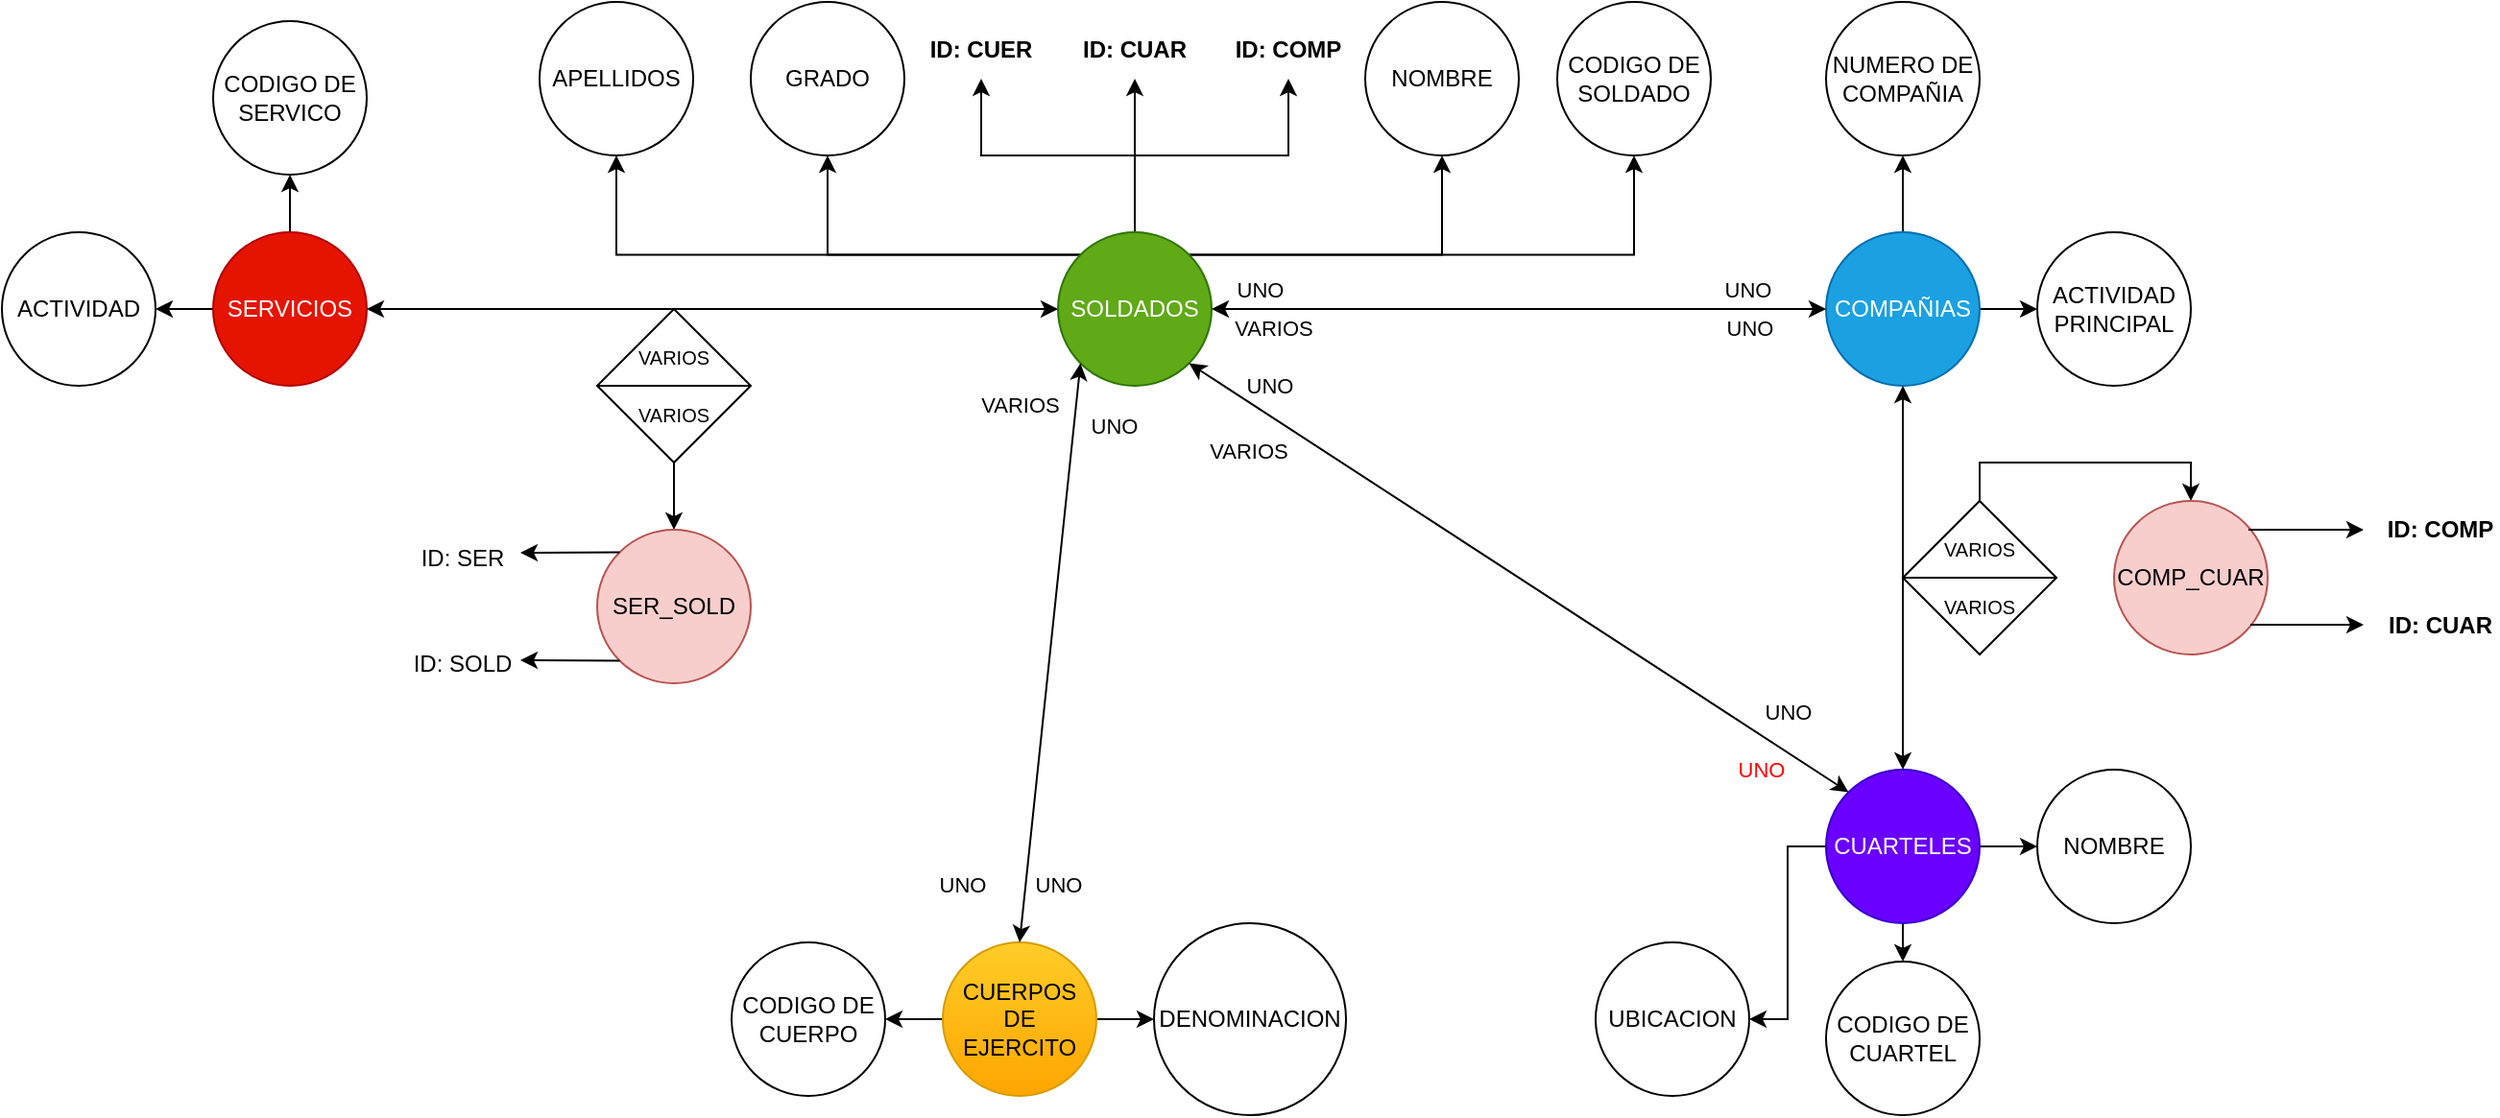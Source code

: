<mxfile version="26.2.14">
  <diagram name="Página-1" id="qnDG3ExkqAhVJK6OL_K3">
    <mxGraphModel dx="2253" dy="1946" grid="1" gridSize="10" guides="1" tooltips="1" connect="1" arrows="1" fold="1" page="1" pageScale="1" pageWidth="827" pageHeight="1169" math="0" shadow="0">
      <root>
        <mxCell id="0" />
        <mxCell id="1" parent="0" />
        <mxCell id="hmDaHxg9jJgVDYujbB5x-43" style="edgeStyle=orthogonalEdgeStyle;rounded=0;orthogonalLoop=1;jettySize=auto;html=1;exitX=1;exitY=0;exitDx=0;exitDy=0;entryX=0.5;entryY=1;entryDx=0;entryDy=0;" edge="1" parent="1" source="hmDaHxg9jJgVDYujbB5x-1" target="hmDaHxg9jJgVDYujbB5x-2">
          <mxGeometry relative="1" as="geometry">
            <mxPoint x="290" y="90" as="targetPoint" />
          </mxGeometry>
        </mxCell>
        <mxCell id="hmDaHxg9jJgVDYujbB5x-61" style="edgeStyle=orthogonalEdgeStyle;rounded=0;orthogonalLoop=1;jettySize=auto;html=1;exitX=1;exitY=0;exitDx=0;exitDy=0;entryX=0.5;entryY=1;entryDx=0;entryDy=0;" edge="1" parent="1" source="hmDaHxg9jJgVDYujbB5x-1" target="hmDaHxg9jJgVDYujbB5x-4">
          <mxGeometry relative="1" as="geometry" />
        </mxCell>
        <mxCell id="hmDaHxg9jJgVDYujbB5x-113" style="edgeStyle=orthogonalEdgeStyle;rounded=0;orthogonalLoop=1;jettySize=auto;html=1;exitX=0;exitY=0;exitDx=0;exitDy=0;entryX=1;entryY=0.5;entryDx=0;entryDy=0;" edge="1" parent="1" source="hmDaHxg9jJgVDYujbB5x-1" target="hmDaHxg9jJgVDYujbB5x-7">
          <mxGeometry relative="1" as="geometry" />
        </mxCell>
        <mxCell id="hmDaHxg9jJgVDYujbB5x-156" value="" style="edgeStyle=orthogonalEdgeStyle;rounded=0;orthogonalLoop=1;jettySize=auto;html=1;" edge="1" parent="1" source="hmDaHxg9jJgVDYujbB5x-1" target="hmDaHxg9jJgVDYujbB5x-155">
          <mxGeometry relative="1" as="geometry" />
        </mxCell>
        <mxCell id="hmDaHxg9jJgVDYujbB5x-157" style="edgeStyle=orthogonalEdgeStyle;rounded=0;orthogonalLoop=1;jettySize=auto;html=1;exitX=0;exitY=0;exitDx=0;exitDy=0;entryX=0.5;entryY=1;entryDx=0;entryDy=0;" edge="1" parent="1" source="hmDaHxg9jJgVDYujbB5x-1" target="hmDaHxg9jJgVDYujbB5x-6">
          <mxGeometry relative="1" as="geometry" />
        </mxCell>
        <mxCell id="hmDaHxg9jJgVDYujbB5x-160" style="edgeStyle=orthogonalEdgeStyle;rounded=0;orthogonalLoop=1;jettySize=auto;html=1;exitX=0.5;exitY=0;exitDx=0;exitDy=0;entryX=0.5;entryY=1;entryDx=0;entryDy=0;" edge="1" parent="1" source="hmDaHxg9jJgVDYujbB5x-1" target="hmDaHxg9jJgVDYujbB5x-158">
          <mxGeometry relative="1" as="geometry" />
        </mxCell>
        <mxCell id="hmDaHxg9jJgVDYujbB5x-161" style="edgeStyle=orthogonalEdgeStyle;rounded=0;orthogonalLoop=1;jettySize=auto;html=1;exitX=0.5;exitY=0;exitDx=0;exitDy=0;entryX=0.5;entryY=1;entryDx=0;entryDy=0;" edge="1" parent="1" source="hmDaHxg9jJgVDYujbB5x-1" target="hmDaHxg9jJgVDYujbB5x-159">
          <mxGeometry relative="1" as="geometry" />
        </mxCell>
        <mxCell id="hmDaHxg9jJgVDYujbB5x-1" value="SOLDADOS" style="ellipse;whiteSpace=wrap;html=1;aspect=fixed;fillColor=#60a917;fontColor=#ffffff;strokeColor=#2D7600;" vertex="1" parent="1">
          <mxGeometry x="120" y="110" width="80" height="80" as="geometry" />
        </mxCell>
        <mxCell id="hmDaHxg9jJgVDYujbB5x-2" value="CODIGO DE SOLDADO" style="ellipse;whiteSpace=wrap;html=1;aspect=fixed;" vertex="1" parent="1">
          <mxGeometry x="380" y="-10" width="80" height="80" as="geometry" />
        </mxCell>
        <mxCell id="hmDaHxg9jJgVDYujbB5x-4" value="NOMBRE" style="ellipse;whiteSpace=wrap;html=1;aspect=fixed;" vertex="1" parent="1">
          <mxGeometry x="280" y="-10" width="80" height="80" as="geometry" />
        </mxCell>
        <mxCell id="hmDaHxg9jJgVDYujbB5x-6" value="GRADO" style="ellipse;whiteSpace=wrap;html=1;aspect=fixed;" vertex="1" parent="1">
          <mxGeometry x="-40" y="-10" width="80" height="80" as="geometry" />
        </mxCell>
        <mxCell id="hmDaHxg9jJgVDYujbB5x-7" value="APELLIDOS" style="ellipse;whiteSpace=wrap;html=1;aspect=fixed;direction=south;" vertex="1" parent="1">
          <mxGeometry x="-150" y="-10" width="80" height="80" as="geometry" />
        </mxCell>
        <mxCell id="hmDaHxg9jJgVDYujbB5x-19" style="edgeStyle=orthogonalEdgeStyle;rounded=0;orthogonalLoop=1;jettySize=auto;html=1;exitX=1;exitY=0.5;exitDx=0;exitDy=0;entryX=0;entryY=0.5;entryDx=0;entryDy=0;" edge="1" parent="1" source="hmDaHxg9jJgVDYujbB5x-11" target="hmDaHxg9jJgVDYujbB5x-13">
          <mxGeometry relative="1" as="geometry" />
        </mxCell>
        <mxCell id="hmDaHxg9jJgVDYujbB5x-36" style="edgeStyle=orthogonalEdgeStyle;rounded=0;orthogonalLoop=1;jettySize=auto;html=1;exitX=0;exitY=0.5;exitDx=0;exitDy=0;entryX=1;entryY=0.5;entryDx=0;entryDy=0;" edge="1" parent="1" source="hmDaHxg9jJgVDYujbB5x-11" target="hmDaHxg9jJgVDYujbB5x-14">
          <mxGeometry relative="1" as="geometry" />
        </mxCell>
        <mxCell id="hmDaHxg9jJgVDYujbB5x-51" style="edgeStyle=orthogonalEdgeStyle;rounded=0;orthogonalLoop=1;jettySize=auto;html=1;exitX=0.5;exitY=1;exitDx=0;exitDy=0;entryX=0.5;entryY=0;entryDx=0;entryDy=0;" edge="1" parent="1" source="hmDaHxg9jJgVDYujbB5x-11" target="hmDaHxg9jJgVDYujbB5x-15">
          <mxGeometry relative="1" as="geometry" />
        </mxCell>
        <mxCell id="hmDaHxg9jJgVDYujbB5x-11" value="CUARTELES" style="ellipse;whiteSpace=wrap;html=1;aspect=fixed;fillColor=#6a00ff;fontColor=#ffffff;strokeColor=#3700CC;" vertex="1" parent="1">
          <mxGeometry x="520" y="390" width="80" height="80" as="geometry" />
        </mxCell>
        <mxCell id="hmDaHxg9jJgVDYujbB5x-13" value="NOMBRE" style="ellipse;whiteSpace=wrap;html=1;aspect=fixed;" vertex="1" parent="1">
          <mxGeometry x="630" y="390" width="80" height="80" as="geometry" />
        </mxCell>
        <mxCell id="hmDaHxg9jJgVDYujbB5x-14" value="UBICACION" style="ellipse;whiteSpace=wrap;html=1;aspect=fixed;" vertex="1" parent="1">
          <mxGeometry x="400" y="480" width="80" height="80" as="geometry" />
        </mxCell>
        <mxCell id="hmDaHxg9jJgVDYujbB5x-15" value="CODIGO DE CUARTEL" style="ellipse;whiteSpace=wrap;html=1;aspect=fixed;" vertex="1" parent="1">
          <mxGeometry x="520" y="490" width="80" height="80" as="geometry" />
        </mxCell>
        <mxCell id="hmDaHxg9jJgVDYujbB5x-26" style="edgeStyle=orthogonalEdgeStyle;rounded=0;orthogonalLoop=1;jettySize=auto;html=1;exitX=0;exitY=0.5;exitDx=0;exitDy=0;entryX=1;entryY=0.5;entryDx=0;entryDy=0;" edge="1" parent="1" source="hmDaHxg9jJgVDYujbB5x-20" target="hmDaHxg9jJgVDYujbB5x-23">
          <mxGeometry relative="1" as="geometry" />
        </mxCell>
        <mxCell id="hmDaHxg9jJgVDYujbB5x-27" style="edgeStyle=orthogonalEdgeStyle;rounded=0;orthogonalLoop=1;jettySize=auto;html=1;exitX=1;exitY=0.5;exitDx=0;exitDy=0;entryX=0;entryY=0.5;entryDx=0;entryDy=0;" edge="1" parent="1" source="hmDaHxg9jJgVDYujbB5x-20" target="hmDaHxg9jJgVDYujbB5x-21">
          <mxGeometry relative="1" as="geometry" />
        </mxCell>
        <mxCell id="hmDaHxg9jJgVDYujbB5x-20" value="CUERPOS DE EJERCITO" style="ellipse;whiteSpace=wrap;html=1;aspect=fixed;fillColor=#ffcd28;strokeColor=#d79b00;gradientColor=#ffa500;" vertex="1" parent="1">
          <mxGeometry x="60" y="480" width="80" height="80" as="geometry" />
        </mxCell>
        <mxCell id="hmDaHxg9jJgVDYujbB5x-21" value="DENOMINACION" style="ellipse;whiteSpace=wrap;html=1;aspect=fixed;" vertex="1" parent="1">
          <mxGeometry x="170" y="470" width="100" height="100" as="geometry" />
        </mxCell>
        <mxCell id="hmDaHxg9jJgVDYujbB5x-23" value="CODIGO DE CUERPO" style="ellipse;whiteSpace=wrap;html=1;aspect=fixed;" vertex="1" parent="1">
          <mxGeometry x="-50" y="480" width="80" height="80" as="geometry" />
        </mxCell>
        <mxCell id="hmDaHxg9jJgVDYujbB5x-31" style="edgeStyle=orthogonalEdgeStyle;rounded=0;orthogonalLoop=1;jettySize=auto;html=1;exitX=0.5;exitY=0;exitDx=0;exitDy=0;entryX=0.5;entryY=1;entryDx=0;entryDy=0;" edge="1" parent="1" source="hmDaHxg9jJgVDYujbB5x-28" target="hmDaHxg9jJgVDYujbB5x-29">
          <mxGeometry relative="1" as="geometry" />
        </mxCell>
        <mxCell id="hmDaHxg9jJgVDYujbB5x-32" style="edgeStyle=orthogonalEdgeStyle;rounded=0;orthogonalLoop=1;jettySize=auto;html=1;exitX=1;exitY=0.5;exitDx=0;exitDy=0;entryX=0;entryY=0.5;entryDx=0;entryDy=0;" edge="1" parent="1" source="hmDaHxg9jJgVDYujbB5x-28" target="hmDaHxg9jJgVDYujbB5x-30">
          <mxGeometry relative="1" as="geometry" />
        </mxCell>
        <mxCell id="hmDaHxg9jJgVDYujbB5x-28" value="COMPAÑIAS" style="ellipse;whiteSpace=wrap;html=1;aspect=fixed;fillColor=#1ba1e2;fontColor=#ffffff;strokeColor=#006EAF;" vertex="1" parent="1">
          <mxGeometry x="520" y="110" width="80" height="80" as="geometry" />
        </mxCell>
        <mxCell id="hmDaHxg9jJgVDYujbB5x-29" value="NUMERO DE COMPAÑIA" style="ellipse;whiteSpace=wrap;html=1;aspect=fixed;" vertex="1" parent="1">
          <mxGeometry x="520" y="-10" width="80" height="80" as="geometry" />
        </mxCell>
        <mxCell id="hmDaHxg9jJgVDYujbB5x-30" value="ACTIVIDAD PRINCIPAL" style="ellipse;whiteSpace=wrap;html=1;aspect=fixed;" vertex="1" parent="1">
          <mxGeometry x="630" y="110" width="80" height="80" as="geometry" />
        </mxCell>
        <mxCell id="hmDaHxg9jJgVDYujbB5x-33" value="CODIGO DE SERVICO" style="ellipse;whiteSpace=wrap;html=1;aspect=fixed;" vertex="1" parent="1">
          <mxGeometry x="-320" width="80" height="80" as="geometry" />
        </mxCell>
        <mxCell id="hmDaHxg9jJgVDYujbB5x-34" value="ACTIVIDAD" style="ellipse;whiteSpace=wrap;html=1;aspect=fixed;" vertex="1" parent="1">
          <mxGeometry x="-430" y="110" width="80" height="80" as="geometry" />
        </mxCell>
        <mxCell id="hmDaHxg9jJgVDYujbB5x-37" style="edgeStyle=orthogonalEdgeStyle;rounded=0;orthogonalLoop=1;jettySize=auto;html=1;exitX=0.5;exitY=0;exitDx=0;exitDy=0;" edge="1" parent="1" source="hmDaHxg9jJgVDYujbB5x-35" target="hmDaHxg9jJgVDYujbB5x-33">
          <mxGeometry relative="1" as="geometry" />
        </mxCell>
        <mxCell id="hmDaHxg9jJgVDYujbB5x-38" style="edgeStyle=orthogonalEdgeStyle;rounded=0;orthogonalLoop=1;jettySize=auto;html=1;exitX=0;exitY=0.5;exitDx=0;exitDy=0;entryX=1;entryY=0.5;entryDx=0;entryDy=0;" edge="1" parent="1" source="hmDaHxg9jJgVDYujbB5x-35" target="hmDaHxg9jJgVDYujbB5x-34">
          <mxGeometry relative="1" as="geometry" />
        </mxCell>
        <mxCell id="hmDaHxg9jJgVDYujbB5x-35" value="SERVICIOS" style="ellipse;whiteSpace=wrap;html=1;aspect=fixed;fillColor=#e51400;fontColor=#ffffff;strokeColor=#B20000;" vertex="1" parent="1">
          <mxGeometry x="-320" y="110" width="80" height="80" as="geometry" />
        </mxCell>
        <mxCell id="hmDaHxg9jJgVDYujbB5x-48" value="" style="endArrow=classic;startArrow=classic;html=1;rounded=0;entryX=1;entryY=0.5;entryDx=0;entryDy=0;exitX=0;exitY=0.5;exitDx=0;exitDy=0;" edge="1" parent="1" source="hmDaHxg9jJgVDYujbB5x-28" target="hmDaHxg9jJgVDYujbB5x-1">
          <mxGeometry width="50" height="50" relative="1" as="geometry">
            <mxPoint x="360" y="310" as="sourcePoint" />
            <mxPoint x="360" y="110" as="targetPoint" />
          </mxGeometry>
        </mxCell>
        <mxCell id="hmDaHxg9jJgVDYujbB5x-135" value="&lt;font style=&quot;color: light-dark(rgb(0, 0, 0), rgb(255, 0, 0));&quot;&gt;UNO&lt;/font&gt;" style="edgeLabel;html=1;align=center;verticalAlign=middle;resizable=0;points=[];" vertex="1" connectable="0" parent="hmDaHxg9jJgVDYujbB5x-48">
          <mxGeometry x="0.844" y="-1" relative="1" as="geometry">
            <mxPoint y="-9" as="offset" />
          </mxGeometry>
        </mxCell>
        <mxCell id="hmDaHxg9jJgVDYujbB5x-137" value="&lt;font style=&quot;color: light-dark(rgb(0, 0, 0), rgb(255, 0, 0));&quot;&gt;UNO&lt;/font&gt;" style="edgeLabel;html=1;align=center;verticalAlign=middle;resizable=0;points=[];" vertex="1" connectable="0" parent="hmDaHxg9jJgVDYujbB5x-48">
          <mxGeometry x="-0.744" relative="1" as="geometry">
            <mxPoint y="-10" as="offset" />
          </mxGeometry>
        </mxCell>
        <mxCell id="hmDaHxg9jJgVDYujbB5x-52" value="" style="endArrow=classic;startArrow=classic;html=1;rounded=0;entryX=0.5;entryY=0;entryDx=0;entryDy=0;exitX=0.5;exitY=1;exitDx=0;exitDy=0;" edge="1" parent="1" source="hmDaHxg9jJgVDYujbB5x-28" target="hmDaHxg9jJgVDYujbB5x-11">
          <mxGeometry width="50" height="50" relative="1" as="geometry">
            <mxPoint x="600" y="250" as="sourcePoint" />
            <mxPoint x="280" y="250" as="targetPoint" />
          </mxGeometry>
        </mxCell>
        <mxCell id="hmDaHxg9jJgVDYujbB5x-58" value="" style="endArrow=classic;startArrow=classic;html=1;rounded=0;entryX=1;entryY=1;entryDx=0;entryDy=0;exitX=0;exitY=0;exitDx=0;exitDy=0;" edge="1" parent="1" source="hmDaHxg9jJgVDYujbB5x-11" target="hmDaHxg9jJgVDYujbB5x-1">
          <mxGeometry width="50" height="50" relative="1" as="geometry">
            <mxPoint x="510" y="280" as="sourcePoint" />
            <mxPoint x="190" y="280" as="targetPoint" />
          </mxGeometry>
        </mxCell>
        <mxCell id="hmDaHxg9jJgVDYujbB5x-138" value="&lt;font style=&quot;color: light-dark(rgb(0, 0, 0), rgb(255, 0, 0));&quot;&gt;UNO&lt;/font&gt;" style="edgeLabel;html=1;align=center;verticalAlign=middle;resizable=0;points=[];" vertex="1" connectable="0" parent="hmDaHxg9jJgVDYujbB5x-58">
          <mxGeometry x="0.823" y="1" relative="1" as="geometry">
            <mxPoint x="12" y="-9" as="offset" />
          </mxGeometry>
        </mxCell>
        <mxCell id="hmDaHxg9jJgVDYujbB5x-139" value="&lt;font style=&quot;color: light-dark(rgb(0, 0, 0), rgb(255, 0, 0));&quot;&gt;&lt;font style=&quot;&quot;&gt;UN&lt;/font&gt;&lt;font&gt;O&lt;/font&gt;&lt;/font&gt;" style="edgeLabel;html=1;align=center;verticalAlign=middle;resizable=0;points=[];" vertex="1" connectable="0" parent="hmDaHxg9jJgVDYujbB5x-58">
          <mxGeometry x="-0.82" y="2" relative="1" as="geometry">
            <mxPoint y="-23" as="offset" />
          </mxGeometry>
        </mxCell>
        <mxCell id="hmDaHxg9jJgVDYujbB5x-62" value="" style="endArrow=classic;startArrow=classic;html=1;rounded=0;entryX=1;entryY=0.5;entryDx=0;entryDy=0;exitX=0;exitY=0.5;exitDx=0;exitDy=0;" edge="1" parent="1" source="hmDaHxg9jJgVDYujbB5x-1" target="hmDaHxg9jJgVDYujbB5x-35">
          <mxGeometry width="50" height="50" relative="1" as="geometry">
            <mxPoint x="50" y="189" as="sourcePoint" />
            <mxPoint x="-270" y="189" as="targetPoint" />
          </mxGeometry>
        </mxCell>
        <mxCell id="hmDaHxg9jJgVDYujbB5x-83" value="" style="endArrow=classic;startArrow=classic;html=1;rounded=0;entryX=0;entryY=1;entryDx=0;entryDy=0;exitX=0.5;exitY=0;exitDx=0;exitDy=0;" edge="1" parent="1" source="hmDaHxg9jJgVDYujbB5x-20" target="hmDaHxg9jJgVDYujbB5x-1">
          <mxGeometry width="50" height="50" relative="1" as="geometry">
            <mxPoint x="130" y="340" as="sourcePoint" />
            <mxPoint x="180" y="290" as="targetPoint" />
          </mxGeometry>
        </mxCell>
        <mxCell id="hmDaHxg9jJgVDYujbB5x-140" value="&lt;font style=&quot;color: light-dark(rgb(0, 0, 0), rgb(255, 0, 0));&quot;&gt;UNO&lt;/font&gt;" style="edgeLabel;html=1;align=center;verticalAlign=middle;resizable=0;points=[];" vertex="1" connectable="0" parent="hmDaHxg9jJgVDYujbB5x-83">
          <mxGeometry x="0.82" y="1" relative="1" as="geometry">
            <mxPoint x="21" y="5" as="offset" />
          </mxGeometry>
        </mxCell>
        <mxCell id="hmDaHxg9jJgVDYujbB5x-141" value="&lt;font style=&quot;color: light-dark(rgb(0, 0, 0), rgb(255, 0, 0));&quot;&gt;VARIOS&lt;/font&gt;" style="edgeLabel;html=1;align=center;verticalAlign=middle;resizable=0;points=[];" vertex="1" connectable="0" parent="hmDaHxg9jJgVDYujbB5x-83">
          <mxGeometry x="-0.82" relative="1" as="geometry">
            <mxPoint x="-3" y="-253" as="offset" />
          </mxGeometry>
        </mxCell>
        <mxCell id="hmDaHxg9jJgVDYujbB5x-122" style="edgeStyle=orthogonalEdgeStyle;rounded=0;orthogonalLoop=1;jettySize=auto;html=1;exitX=0.5;exitY=0;exitDx=0;exitDy=0;entryX=0.5;entryY=0;entryDx=0;entryDy=0;" edge="1" parent="1" source="hmDaHxg9jJgVDYujbB5x-99" target="hmDaHxg9jJgVDYujbB5x-121">
          <mxGeometry relative="1" as="geometry" />
        </mxCell>
        <mxCell id="hmDaHxg9jJgVDYujbB5x-99" value="" style="rhombus;whiteSpace=wrap;html=1;" vertex="1" parent="1">
          <mxGeometry x="560" y="250" width="80" height="80" as="geometry" />
        </mxCell>
        <mxCell id="hmDaHxg9jJgVDYujbB5x-100" value="" style="endArrow=none;html=1;rounded=0;entryX=1;entryY=0.5;entryDx=0;entryDy=0;exitX=0;exitY=0.5;exitDx=0;exitDy=0;entryPerimeter=0;" edge="1" parent="1" source="hmDaHxg9jJgVDYujbB5x-99" target="hmDaHxg9jJgVDYujbB5x-99">
          <mxGeometry width="50" height="50" relative="1" as="geometry">
            <mxPoint x="639" y="440" as="sourcePoint" />
            <mxPoint x="639" y="360" as="targetPoint" />
          </mxGeometry>
        </mxCell>
        <mxCell id="hmDaHxg9jJgVDYujbB5x-101" value="&lt;font style=&quot;color: light-dark(rgb(0, 0, 0), rgb(255, 0, 0)); font-size: 10px;&quot;&gt;VARIOS&lt;/font&gt;" style="text;html=1;align=center;verticalAlign=middle;whiteSpace=wrap;rounded=0;" vertex="1" parent="1">
          <mxGeometry x="570" y="260" width="60" height="30" as="geometry" />
        </mxCell>
        <mxCell id="hmDaHxg9jJgVDYujbB5x-102" value="&lt;font style=&quot;color: light-dark(rgb(0, 0, 0), rgb(255, 0, 0)); font-size: 10px;&quot;&gt;VARIOS&lt;/font&gt;" style="text;html=1;align=center;verticalAlign=middle;whiteSpace=wrap;rounded=0;" vertex="1" parent="1">
          <mxGeometry x="570" y="290" width="60" height="30" as="geometry" />
        </mxCell>
        <mxCell id="hmDaHxg9jJgVDYujbB5x-109" style="edgeStyle=orthogonalEdgeStyle;rounded=0;orthogonalLoop=1;jettySize=auto;html=1;exitX=0.5;exitY=1;exitDx=0;exitDy=0;entryX=0.5;entryY=0;entryDx=0;entryDy=0;" edge="1" parent="1" source="hmDaHxg9jJgVDYujbB5x-103" target="hmDaHxg9jJgVDYujbB5x-108">
          <mxGeometry relative="1" as="geometry" />
        </mxCell>
        <mxCell id="hmDaHxg9jJgVDYujbB5x-103" value="" style="rhombus;whiteSpace=wrap;html=1;" vertex="1" parent="1">
          <mxGeometry x="-120" y="150" width="80" height="80" as="geometry" />
        </mxCell>
        <mxCell id="hmDaHxg9jJgVDYujbB5x-104" value="" style="endArrow=none;html=1;rounded=0;entryX=1;entryY=0.5;entryDx=0;entryDy=0;exitX=0;exitY=0.5;exitDx=0;exitDy=0;entryPerimeter=0;" edge="1" parent="1" source="hmDaHxg9jJgVDYujbB5x-103" target="hmDaHxg9jJgVDYujbB5x-103">
          <mxGeometry width="50" height="50" relative="1" as="geometry">
            <mxPoint x="-41" y="340" as="sourcePoint" />
            <mxPoint x="-41" y="260" as="targetPoint" />
          </mxGeometry>
        </mxCell>
        <mxCell id="hmDaHxg9jJgVDYujbB5x-105" value="&lt;font style=&quot;color: light-dark(rgb(0, 0, 0), rgb(255, 0, 0)); font-size: 10px;&quot;&gt;VARIOS&lt;/font&gt;" style="text;html=1;align=center;verticalAlign=middle;whiteSpace=wrap;rounded=0;" vertex="1" parent="1">
          <mxGeometry x="-110" y="160" width="60" height="30" as="geometry" />
        </mxCell>
        <mxCell id="hmDaHxg9jJgVDYujbB5x-106" value="&lt;font style=&quot;color: light-dark(rgb(0, 0, 0), rgb(255, 0, 0)); font-size: 10px;&quot;&gt;VARIOS&lt;/font&gt;" style="text;html=1;align=center;verticalAlign=middle;whiteSpace=wrap;rounded=0;" vertex="1" parent="1">
          <mxGeometry x="-110" y="190" width="60" height="30" as="geometry" />
        </mxCell>
        <mxCell id="hmDaHxg9jJgVDYujbB5x-108" value="SER_SOLD" style="ellipse;whiteSpace=wrap;html=1;aspect=fixed;fillColor=#f8cecc;strokeColor=#b85450;" vertex="1" parent="1">
          <mxGeometry x="-120" y="265" width="80" height="80" as="geometry" />
        </mxCell>
        <mxCell id="hmDaHxg9jJgVDYujbB5x-121" value="COMP_CUAR" style="ellipse;whiteSpace=wrap;html=1;aspect=fixed;fillColor=#f8cecc;strokeColor=#b85450;" vertex="1" parent="1">
          <mxGeometry x="670" y="250" width="80" height="80" as="geometry" />
        </mxCell>
        <mxCell id="hmDaHxg9jJgVDYujbB5x-126" value="" style="endArrow=classic;html=1;rounded=0;exitX=0;exitY=0;exitDx=0;exitDy=0;" edge="1" parent="1" source="hmDaHxg9jJgVDYujbB5x-108">
          <mxGeometry width="50" height="50" relative="1" as="geometry">
            <mxPoint x="-200" y="310" as="sourcePoint" />
            <mxPoint x="-160" y="277" as="targetPoint" />
          </mxGeometry>
        </mxCell>
        <mxCell id="hmDaHxg9jJgVDYujbB5x-127" value="ID: SER" style="text;html=1;align=center;verticalAlign=middle;whiteSpace=wrap;rounded=0;" vertex="1" parent="1">
          <mxGeometry x="-220" y="265" width="60" height="30" as="geometry" />
        </mxCell>
        <mxCell id="hmDaHxg9jJgVDYujbB5x-129" value="" style="endArrow=classic;html=1;rounded=0;exitX=0;exitY=1;exitDx=0;exitDy=0;" edge="1" parent="1" source="hmDaHxg9jJgVDYujbB5x-108">
          <mxGeometry width="50" height="50" relative="1" as="geometry">
            <mxPoint x="-200" y="380" as="sourcePoint" />
            <mxPoint x="-160" y="333" as="targetPoint" />
          </mxGeometry>
        </mxCell>
        <mxCell id="hmDaHxg9jJgVDYujbB5x-130" value="ID: SOLD" style="text;html=1;align=center;verticalAlign=middle;whiteSpace=wrap;rounded=0;" vertex="1" parent="1">
          <mxGeometry x="-220" y="320" width="60" height="30" as="geometry" />
        </mxCell>
        <mxCell id="hmDaHxg9jJgVDYujbB5x-131" value="" style="endArrow=classic;html=1;rounded=0;" edge="1" parent="1">
          <mxGeometry width="50" height="50" relative="1" as="geometry">
            <mxPoint x="740" y="265" as="sourcePoint" />
            <mxPoint x="800" y="265" as="targetPoint" />
          </mxGeometry>
        </mxCell>
        <mxCell id="hmDaHxg9jJgVDYujbB5x-132" value="" style="endArrow=classic;html=1;rounded=0;exitX=0.888;exitY=0.775;exitDx=0;exitDy=0;exitPerimeter=0;" edge="1" parent="1">
          <mxGeometry width="50" height="50" relative="1" as="geometry">
            <mxPoint x="741.04" y="314.5" as="sourcePoint" />
            <mxPoint x="800" y="314.5" as="targetPoint" />
          </mxGeometry>
        </mxCell>
        <mxCell id="hmDaHxg9jJgVDYujbB5x-133" value="ID: COMP" style="text;html=1;align=center;verticalAlign=middle;whiteSpace=wrap;rounded=0;fontStyle=1" vertex="1" parent="1">
          <mxGeometry x="810" y="250" width="60" height="30" as="geometry" />
        </mxCell>
        <mxCell id="hmDaHxg9jJgVDYujbB5x-134" value="ID: CUAR" style="text;html=1;align=center;verticalAlign=middle;whiteSpace=wrap;rounded=0;fontStyle=1" vertex="1" parent="1">
          <mxGeometry x="810" y="300" width="60" height="30" as="geometry" />
        </mxCell>
        <mxCell id="hmDaHxg9jJgVDYujbB5x-143" value="&lt;font style=&quot;color: light-dark(rgb(0, 0, 0), rgb(255, 0, 0));&quot;&gt;UNO&lt;/font&gt;" style="edgeLabel;html=1;align=center;verticalAlign=middle;resizable=0;points=[];" vertex="1" connectable="0" parent="1">
          <mxGeometry x="480" y="160" as="geometry" />
        </mxCell>
        <mxCell id="hmDaHxg9jJgVDYujbB5x-146" value="&lt;font style=&quot;color: light-dark(rgb(0, 0, 0), rgb(255, 0, 0));&quot;&gt;VARIOS&lt;/font&gt;" style="edgeLabel;html=1;align=center;verticalAlign=middle;resizable=0;points=[];" vertex="1" connectable="0" parent="1">
          <mxGeometry x="240" y="160" as="geometry">
            <mxPoint x="-8" as="offset" />
          </mxGeometry>
        </mxCell>
        <mxCell id="hmDaHxg9jJgVDYujbB5x-147" value="&lt;font style=&quot;color: light-dark(rgb(0, 0, 0), rgb(255, 0, 0));&quot;&gt;VARIOS&lt;/font&gt;" style="edgeLabel;html=1;align=center;verticalAlign=middle;resizable=0;points=[];" vertex="1" connectable="0" parent="1">
          <mxGeometry x="229.996" y="219.999" as="geometry">
            <mxPoint x="-11" y="4" as="offset" />
          </mxGeometry>
        </mxCell>
        <mxCell id="hmDaHxg9jJgVDYujbB5x-148" value="&lt;font style=&quot;color: light-dark(rgb(255, 0, 0), rgb(255, 0, 0));&quot;&gt;UNO&lt;/font&gt;" style="edgeLabel;html=1;align=center;verticalAlign=middle;resizable=0;points=[];" vertex="1" connectable="0" parent="1">
          <mxGeometry x="510.001" y="390.005" as="geometry">
            <mxPoint x="-24" as="offset" />
          </mxGeometry>
        </mxCell>
        <mxCell id="hmDaHxg9jJgVDYujbB5x-153" value="&lt;font style=&quot;color: light-dark(rgb(0, 0, 0), rgb(255, 0, 0));&quot;&gt;UNO&lt;/font&gt;" style="edgeLabel;html=1;align=center;verticalAlign=middle;resizable=0;points=[];" vertex="1" connectable="0" parent="1">
          <mxGeometry x="120" y="450" as="geometry" />
        </mxCell>
        <mxCell id="hmDaHxg9jJgVDYujbB5x-154" value="&lt;font style=&quot;color: light-dark(rgb(0, 0, 0), rgb(255, 0, 0));&quot;&gt;UNO&lt;/font&gt;" style="edgeLabel;html=1;align=center;verticalAlign=middle;resizable=0;points=[];" vertex="1" connectable="0" parent="1">
          <mxGeometry x="70" y="450" as="geometry" />
        </mxCell>
        <mxCell id="hmDaHxg9jJgVDYujbB5x-155" value="ID: CUAR" style="text;html=1;align=center;verticalAlign=middle;whiteSpace=wrap;rounded=0;fontStyle=1" vertex="1" parent="1">
          <mxGeometry x="130" width="60" height="30" as="geometry" />
        </mxCell>
        <mxCell id="hmDaHxg9jJgVDYujbB5x-158" value="ID: CUER" style="text;html=1;align=center;verticalAlign=middle;whiteSpace=wrap;rounded=0;fontStyle=1" vertex="1" parent="1">
          <mxGeometry x="50" width="60" height="30" as="geometry" />
        </mxCell>
        <mxCell id="hmDaHxg9jJgVDYujbB5x-159" value="ID: COMP" style="text;html=1;align=center;verticalAlign=middle;whiteSpace=wrap;rounded=0;fontStyle=1" vertex="1" parent="1">
          <mxGeometry x="210" width="60" height="30" as="geometry" />
        </mxCell>
      </root>
    </mxGraphModel>
  </diagram>
</mxfile>
